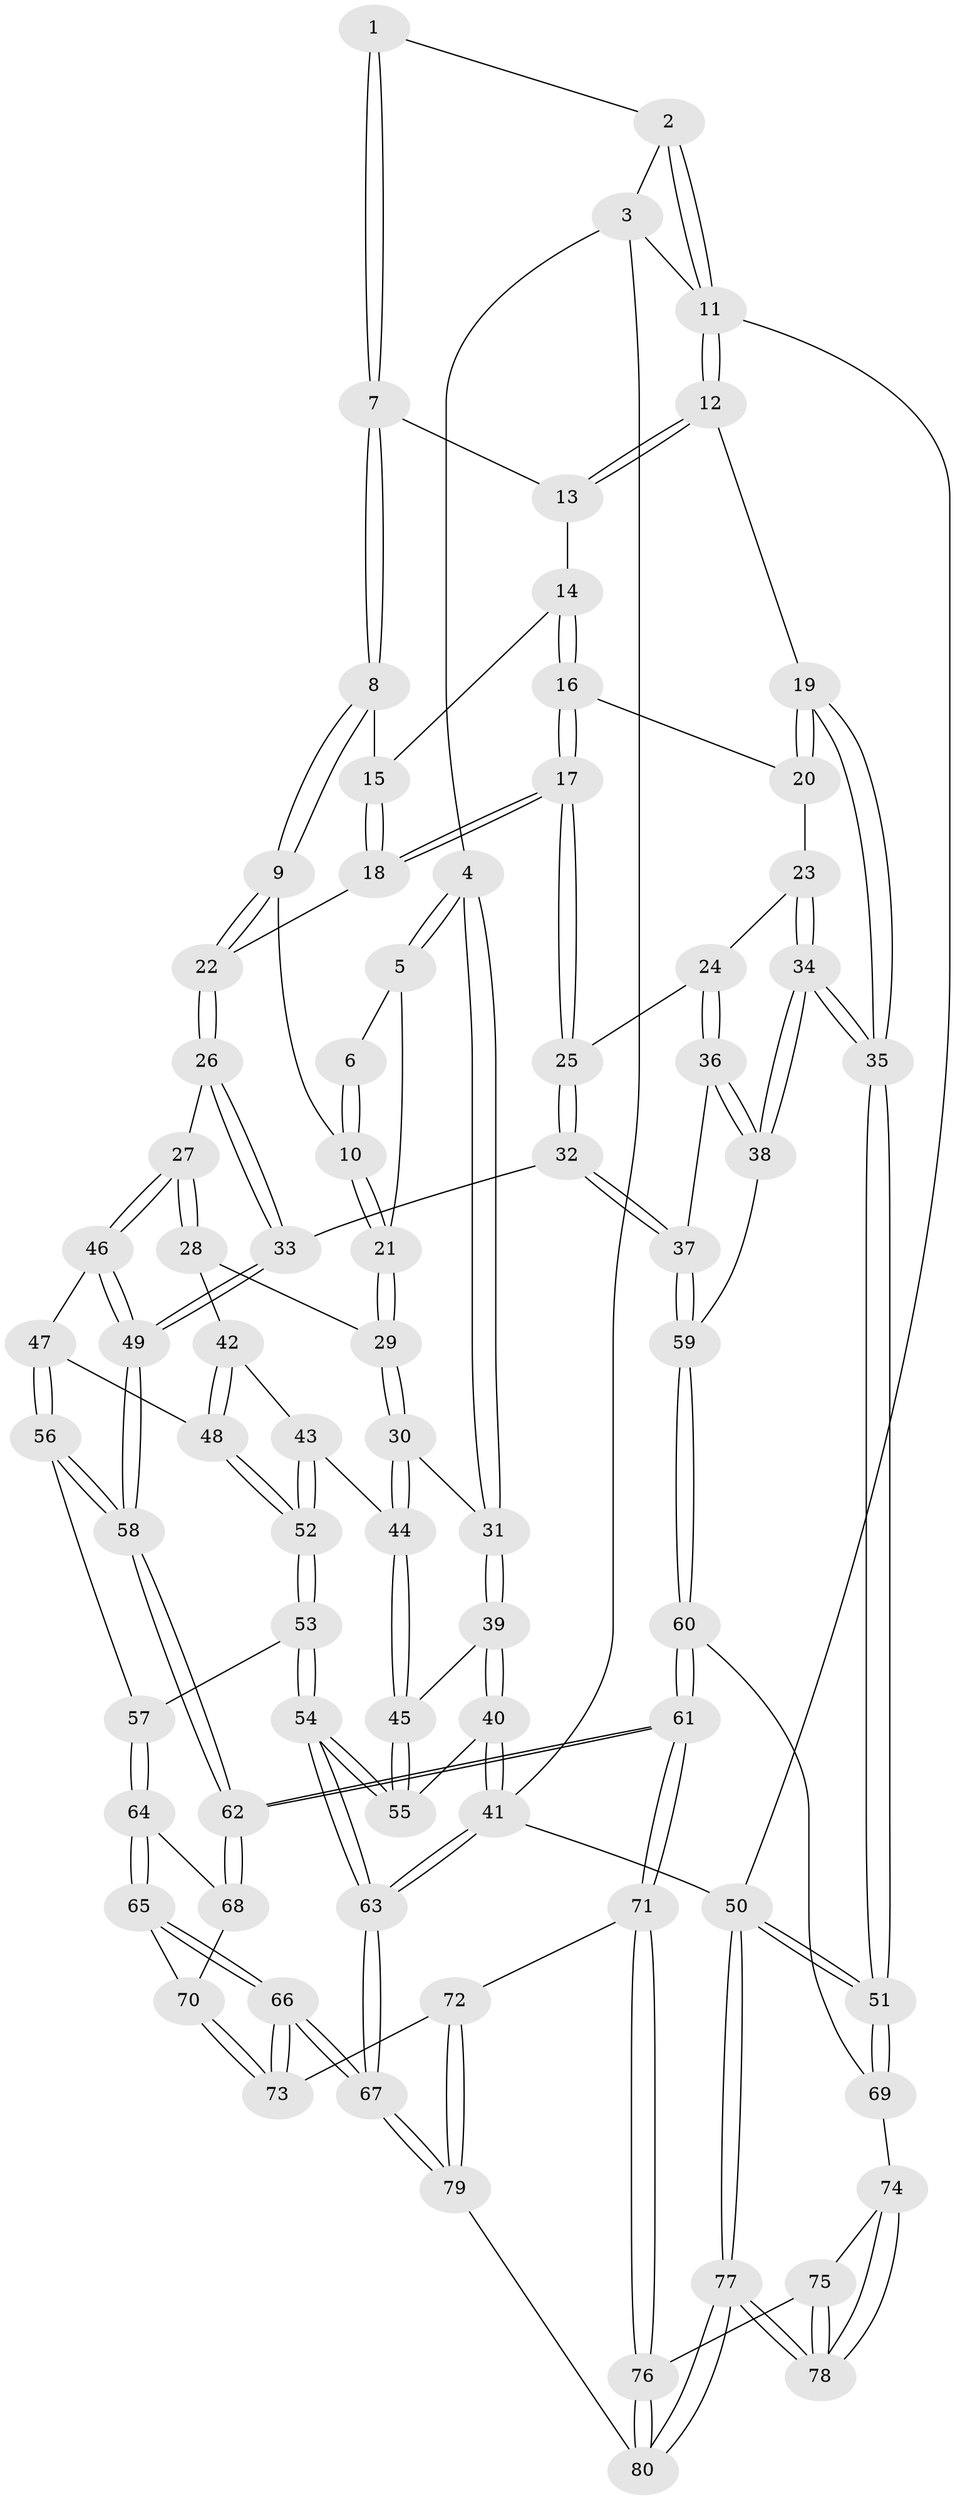 // coarse degree distribution, {3: 0.13043478260869565, 5: 0.45652173913043476, 4: 0.3695652173913043, 2: 0.021739130434782608, 7: 0.021739130434782608}
// Generated by graph-tools (version 1.1) at 2025/42/03/06/25 10:42:35]
// undirected, 80 vertices, 197 edges
graph export_dot {
graph [start="1"]
  node [color=gray90,style=filled];
  1 [pos="+0.6745220747317824+0.02818123464854839"];
  2 [pos="+0.6770881745644547+0"];
  3 [pos="+0+0"];
  4 [pos="+0+0"];
  5 [pos="+0.27897389914864845+0.11398340073420053"];
  6 [pos="+0.6438179450285635+0.04683111906588581"];
  7 [pos="+0.6855514183605205+0.048947462457149093"];
  8 [pos="+0.6709175141478126+0.2501384644821525"];
  9 [pos="+0.6492042664696043+0.2824573435924475"];
  10 [pos="+0.4427497524523679+0.2580417797379863"];
  11 [pos="+1+0"];
  12 [pos="+1+0"];
  13 [pos="+0.8687469725166976+0.1505691714285236"];
  14 [pos="+0.8514690282406312+0.22980919861037874"];
  15 [pos="+0.8348409610697182+0.23574809487328752"];
  16 [pos="+0.9028707815641704+0.30968686586524735"];
  17 [pos="+0.772233588577735+0.41942543336420157"];
  18 [pos="+0.7315076844114495+0.4028090429262347"];
  19 [pos="+1+0.17003293334856445"];
  20 [pos="+0.9052813814148253+0.3107243505547555"];
  21 [pos="+0.4328322046043327+0.2598242176994764"];
  22 [pos="+0.6916952502483077+0.3951161728802403"];
  23 [pos="+0.9597192566087992+0.44465529618904204"];
  24 [pos="+0.8175824321473448+0.47117682776030273"];
  25 [pos="+0.809500918647527+0.4669897547767177"];
  26 [pos="+0.6188345254941197+0.47771025292605085"];
  27 [pos="+0.536223687288675+0.48387493740210163"];
  28 [pos="+0.4833667260223806+0.4591021693884453"];
  29 [pos="+0.4288496119252478+0.31692570769497197"];
  30 [pos="+0.24620559272675147+0.4664114240357544"];
  31 [pos="+0+0"];
  32 [pos="+0.7200381817690885+0.5996669983335159"];
  33 [pos="+0.6698508056434125+0.5810401138193081"];
  34 [pos="+1+0.5821811830451921"];
  35 [pos="+1+0.5829495815772108"];
  36 [pos="+0.8280314629661529+0.49565634919601226"];
  37 [pos="+0.789481300765308+0.6778361233334594"];
  38 [pos="+0.9529650285250081+0.6502660221258645"];
  39 [pos="+0+0.4169227456856757"];
  40 [pos="+0+0.5983439559891262"];
  41 [pos="+0+1"];
  42 [pos="+0.4272532125704369+0.50634848695687"];
  43 [pos="+0.268386547544739+0.507396301511695"];
  44 [pos="+0.24831401714060589+0.4872734756413218"];
  45 [pos="+0.12319537764373693+0.5697212153725276"];
  46 [pos="+0.5265334534591058+0.58625176626414"];
  47 [pos="+0.46461591304764377+0.6214768657829014"];
  48 [pos="+0.41331120402560184+0.6013398409360295"];
  49 [pos="+0.5846158049645711+0.6765882492537748"];
  50 [pos="+1+1"];
  51 [pos="+1+1"];
  52 [pos="+0.3140343803256079+0.6791587477223783"];
  53 [pos="+0.3075908959866673+0.7060058143443021"];
  54 [pos="+0.14845690515701995+0.7287878086607701"];
  55 [pos="+0.14234650247131314+0.7186558654737099"];
  56 [pos="+0.4795646615818927+0.6722538904139587"];
  57 [pos="+0.3219212907369417+0.7220586498143033"];
  58 [pos="+0.5731440812052924+0.7402867073688321"];
  59 [pos="+0.8227372188016852+0.7313836530650826"];
  60 [pos="+0.8193850334841648+0.7394218035397524"];
  61 [pos="+0.627099073300817+0.8288733829995558"];
  62 [pos="+0.5786535974307117+0.7711698537342687"];
  63 [pos="+0+1"];
  64 [pos="+0.33630729351366023+0.7463833101842802"];
  65 [pos="+0.343290232369539+0.8151232099822884"];
  66 [pos="+0.21985926586886287+1"];
  67 [pos="+0.1051259087863514+1"];
  68 [pos="+0.5595811563602268+0.7719984932731044"];
  69 [pos="+0.8727081176787626+0.8393668613350753"];
  70 [pos="+0.4131087663826707+0.8492185315371958"];
  71 [pos="+0.6241695199593847+0.8467772318705858"];
  72 [pos="+0.4896328202171469+0.8997787325416567"];
  73 [pos="+0.4519809655827273+0.894864607859128"];
  74 [pos="+0.805018081690875+0.9206346556196799"];
  75 [pos="+0.6828611380649883+0.8930150126880666"];
  76 [pos="+0.6253436639181839+0.852027005958232"];
  77 [pos="+0.90024802465109+1"];
  78 [pos="+0.789230315988031+1"];
  79 [pos="+0.40369958228220437+1"];
  80 [pos="+0.5832490359780755+1"];
  1 -- 2;
  1 -- 7;
  1 -- 7;
  2 -- 3;
  2 -- 11;
  2 -- 11;
  3 -- 4;
  3 -- 11;
  3 -- 41;
  4 -- 5;
  4 -- 5;
  4 -- 31;
  4 -- 31;
  5 -- 6;
  5 -- 21;
  6 -- 10;
  6 -- 10;
  7 -- 8;
  7 -- 8;
  7 -- 13;
  8 -- 9;
  8 -- 9;
  8 -- 15;
  9 -- 10;
  9 -- 22;
  9 -- 22;
  10 -- 21;
  10 -- 21;
  11 -- 12;
  11 -- 12;
  11 -- 50;
  12 -- 13;
  12 -- 13;
  12 -- 19;
  13 -- 14;
  14 -- 15;
  14 -- 16;
  14 -- 16;
  15 -- 18;
  15 -- 18;
  16 -- 17;
  16 -- 17;
  16 -- 20;
  17 -- 18;
  17 -- 18;
  17 -- 25;
  17 -- 25;
  18 -- 22;
  19 -- 20;
  19 -- 20;
  19 -- 35;
  19 -- 35;
  20 -- 23;
  21 -- 29;
  21 -- 29;
  22 -- 26;
  22 -- 26;
  23 -- 24;
  23 -- 34;
  23 -- 34;
  24 -- 25;
  24 -- 36;
  24 -- 36;
  25 -- 32;
  25 -- 32;
  26 -- 27;
  26 -- 33;
  26 -- 33;
  27 -- 28;
  27 -- 28;
  27 -- 46;
  27 -- 46;
  28 -- 29;
  28 -- 42;
  29 -- 30;
  29 -- 30;
  30 -- 31;
  30 -- 44;
  30 -- 44;
  31 -- 39;
  31 -- 39;
  32 -- 33;
  32 -- 37;
  32 -- 37;
  33 -- 49;
  33 -- 49;
  34 -- 35;
  34 -- 35;
  34 -- 38;
  34 -- 38;
  35 -- 51;
  35 -- 51;
  36 -- 37;
  36 -- 38;
  36 -- 38;
  37 -- 59;
  37 -- 59;
  38 -- 59;
  39 -- 40;
  39 -- 40;
  39 -- 45;
  40 -- 41;
  40 -- 41;
  40 -- 55;
  41 -- 63;
  41 -- 63;
  41 -- 50;
  42 -- 43;
  42 -- 48;
  42 -- 48;
  43 -- 44;
  43 -- 52;
  43 -- 52;
  44 -- 45;
  44 -- 45;
  45 -- 55;
  45 -- 55;
  46 -- 47;
  46 -- 49;
  46 -- 49;
  47 -- 48;
  47 -- 56;
  47 -- 56;
  48 -- 52;
  48 -- 52;
  49 -- 58;
  49 -- 58;
  50 -- 51;
  50 -- 51;
  50 -- 77;
  50 -- 77;
  51 -- 69;
  51 -- 69;
  52 -- 53;
  52 -- 53;
  53 -- 54;
  53 -- 54;
  53 -- 57;
  54 -- 55;
  54 -- 55;
  54 -- 63;
  54 -- 63;
  56 -- 57;
  56 -- 58;
  56 -- 58;
  57 -- 64;
  57 -- 64;
  58 -- 62;
  58 -- 62;
  59 -- 60;
  59 -- 60;
  60 -- 61;
  60 -- 61;
  60 -- 69;
  61 -- 62;
  61 -- 62;
  61 -- 71;
  61 -- 71;
  62 -- 68;
  62 -- 68;
  63 -- 67;
  63 -- 67;
  64 -- 65;
  64 -- 65;
  64 -- 68;
  65 -- 66;
  65 -- 66;
  65 -- 70;
  66 -- 67;
  66 -- 67;
  66 -- 73;
  66 -- 73;
  67 -- 79;
  67 -- 79;
  68 -- 70;
  69 -- 74;
  70 -- 73;
  70 -- 73;
  71 -- 72;
  71 -- 76;
  71 -- 76;
  72 -- 73;
  72 -- 79;
  72 -- 79;
  74 -- 75;
  74 -- 78;
  74 -- 78;
  75 -- 76;
  75 -- 78;
  75 -- 78;
  76 -- 80;
  76 -- 80;
  77 -- 78;
  77 -- 78;
  77 -- 80;
  77 -- 80;
  79 -- 80;
}
